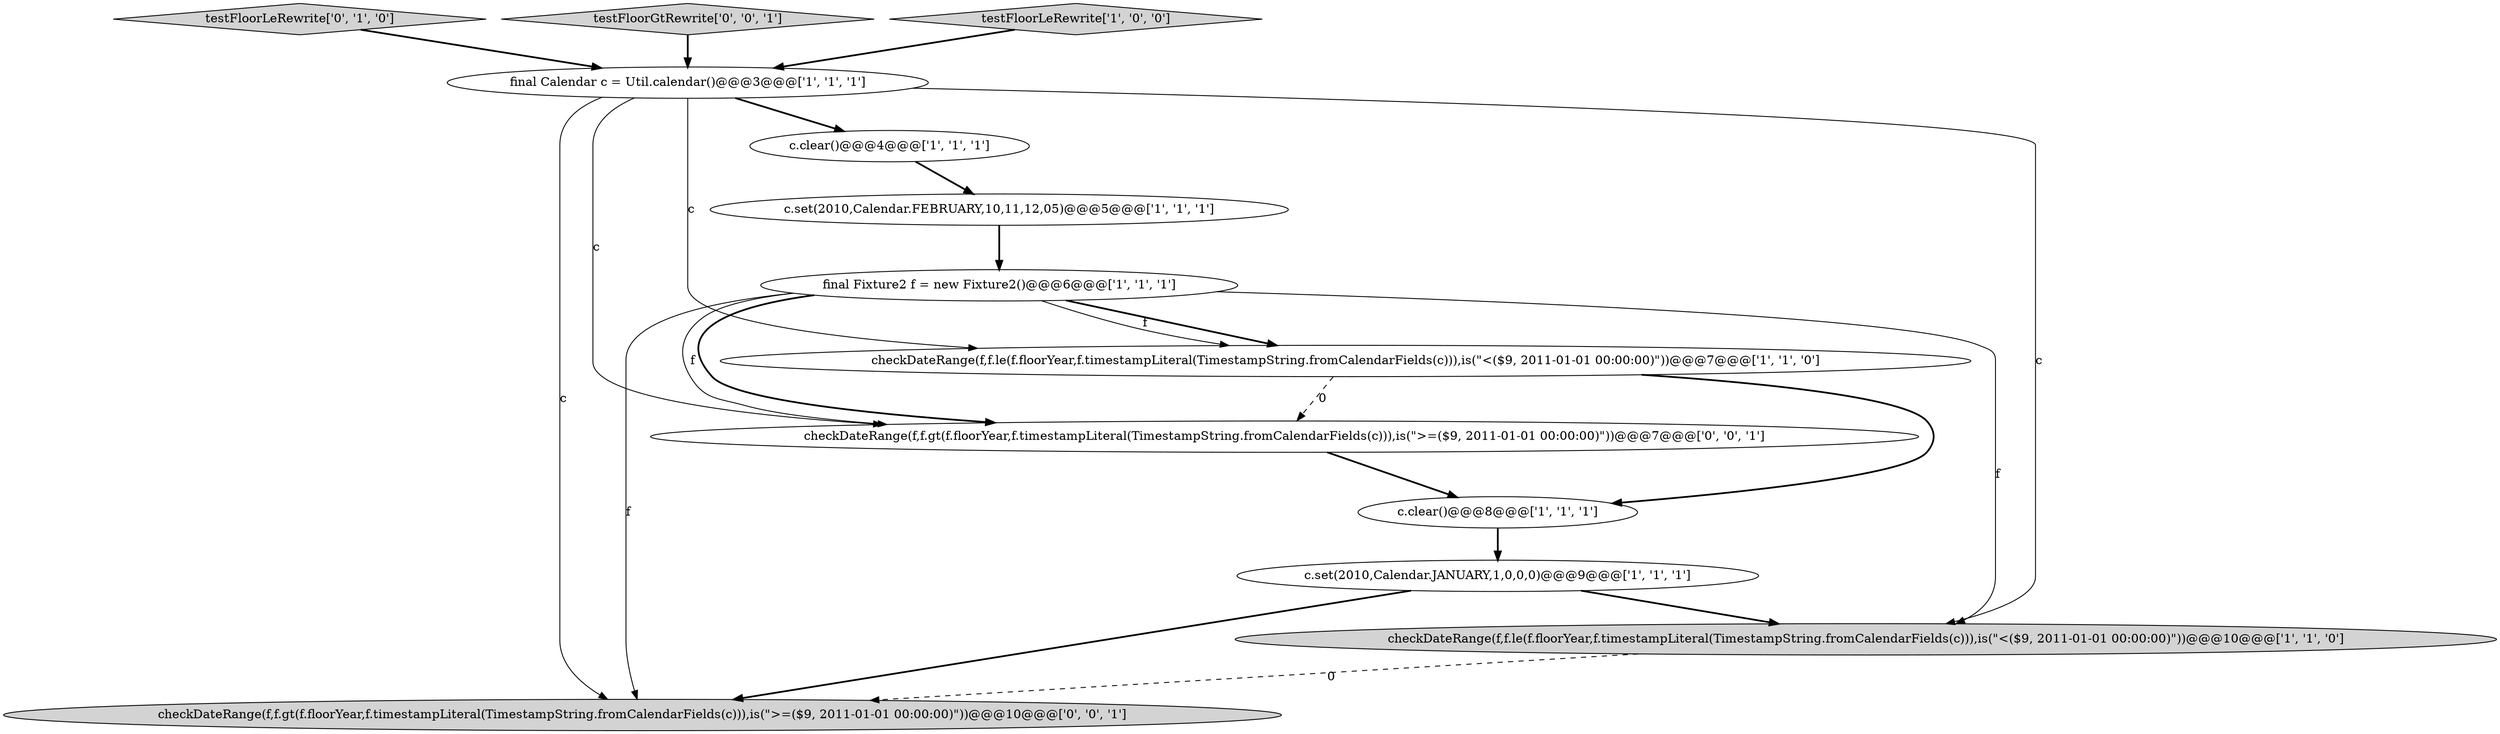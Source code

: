 digraph {
9 [style = filled, label = "testFloorLeRewrite['0', '1', '0']", fillcolor = lightgray, shape = diamond image = "AAA0AAABBB2BBB"];
4 [style = filled, label = "checkDateRange(f,f.le(f.floorYear,f.timestampLiteral(TimestampString.fromCalendarFields(c))),is(\"<($9, 2011-01-01 00:00:00)\"))@@@7@@@['1', '1', '0']", fillcolor = white, shape = ellipse image = "AAA0AAABBB1BBB"];
0 [style = filled, label = "final Calendar c = Util.calendar()@@@3@@@['1', '1', '1']", fillcolor = white, shape = ellipse image = "AAA0AAABBB1BBB"];
2 [style = filled, label = "checkDateRange(f,f.le(f.floorYear,f.timestampLiteral(TimestampString.fromCalendarFields(c))),is(\"<($9, 2011-01-01 00:00:00)\"))@@@10@@@['1', '1', '0']", fillcolor = lightgray, shape = ellipse image = "AAA0AAABBB1BBB"];
1 [style = filled, label = "c.set(2010,Calendar.JANUARY,1,0,0,0)@@@9@@@['1', '1', '1']", fillcolor = white, shape = ellipse image = "AAA0AAABBB1BBB"];
10 [style = filled, label = "checkDateRange(f,f.gt(f.floorYear,f.timestampLiteral(TimestampString.fromCalendarFields(c))),is(\">=($9, 2011-01-01 00:00:00)\"))@@@10@@@['0', '0', '1']", fillcolor = lightgray, shape = ellipse image = "AAA0AAABBB3BBB"];
3 [style = filled, label = "c.clear()@@@8@@@['1', '1', '1']", fillcolor = white, shape = ellipse image = "AAA0AAABBB1BBB"];
11 [style = filled, label = "checkDateRange(f,f.gt(f.floorYear,f.timestampLiteral(TimestampString.fromCalendarFields(c))),is(\">=($9, 2011-01-01 00:00:00)\"))@@@7@@@['0', '0', '1']", fillcolor = white, shape = ellipse image = "AAA0AAABBB3BBB"];
12 [style = filled, label = "testFloorGtRewrite['0', '0', '1']", fillcolor = lightgray, shape = diamond image = "AAA0AAABBB3BBB"];
8 [style = filled, label = "c.set(2010,Calendar.FEBRUARY,10,11,12,05)@@@5@@@['1', '1', '1']", fillcolor = white, shape = ellipse image = "AAA0AAABBB1BBB"];
6 [style = filled, label = "c.clear()@@@4@@@['1', '1', '1']", fillcolor = white, shape = ellipse image = "AAA0AAABBB1BBB"];
7 [style = filled, label = "final Fixture2 f = new Fixture2()@@@6@@@['1', '1', '1']", fillcolor = white, shape = ellipse image = "AAA0AAABBB1BBB"];
5 [style = filled, label = "testFloorLeRewrite['1', '0', '0']", fillcolor = lightgray, shape = diamond image = "AAA0AAABBB1BBB"];
4->3 [style = bold, label=""];
7->11 [style = bold, label=""];
9->0 [style = bold, label=""];
3->1 [style = bold, label=""];
0->6 [style = bold, label=""];
7->4 [style = bold, label=""];
0->4 [style = solid, label="c"];
12->0 [style = bold, label=""];
0->10 [style = solid, label="c"];
8->7 [style = bold, label=""];
2->10 [style = dashed, label="0"];
0->2 [style = solid, label="c"];
5->0 [style = bold, label=""];
11->3 [style = bold, label=""];
0->11 [style = solid, label="c"];
6->8 [style = bold, label=""];
7->2 [style = solid, label="f"];
7->11 [style = solid, label="f"];
1->2 [style = bold, label=""];
7->10 [style = solid, label="f"];
4->11 [style = dashed, label="0"];
1->10 [style = bold, label=""];
7->4 [style = solid, label="f"];
}
